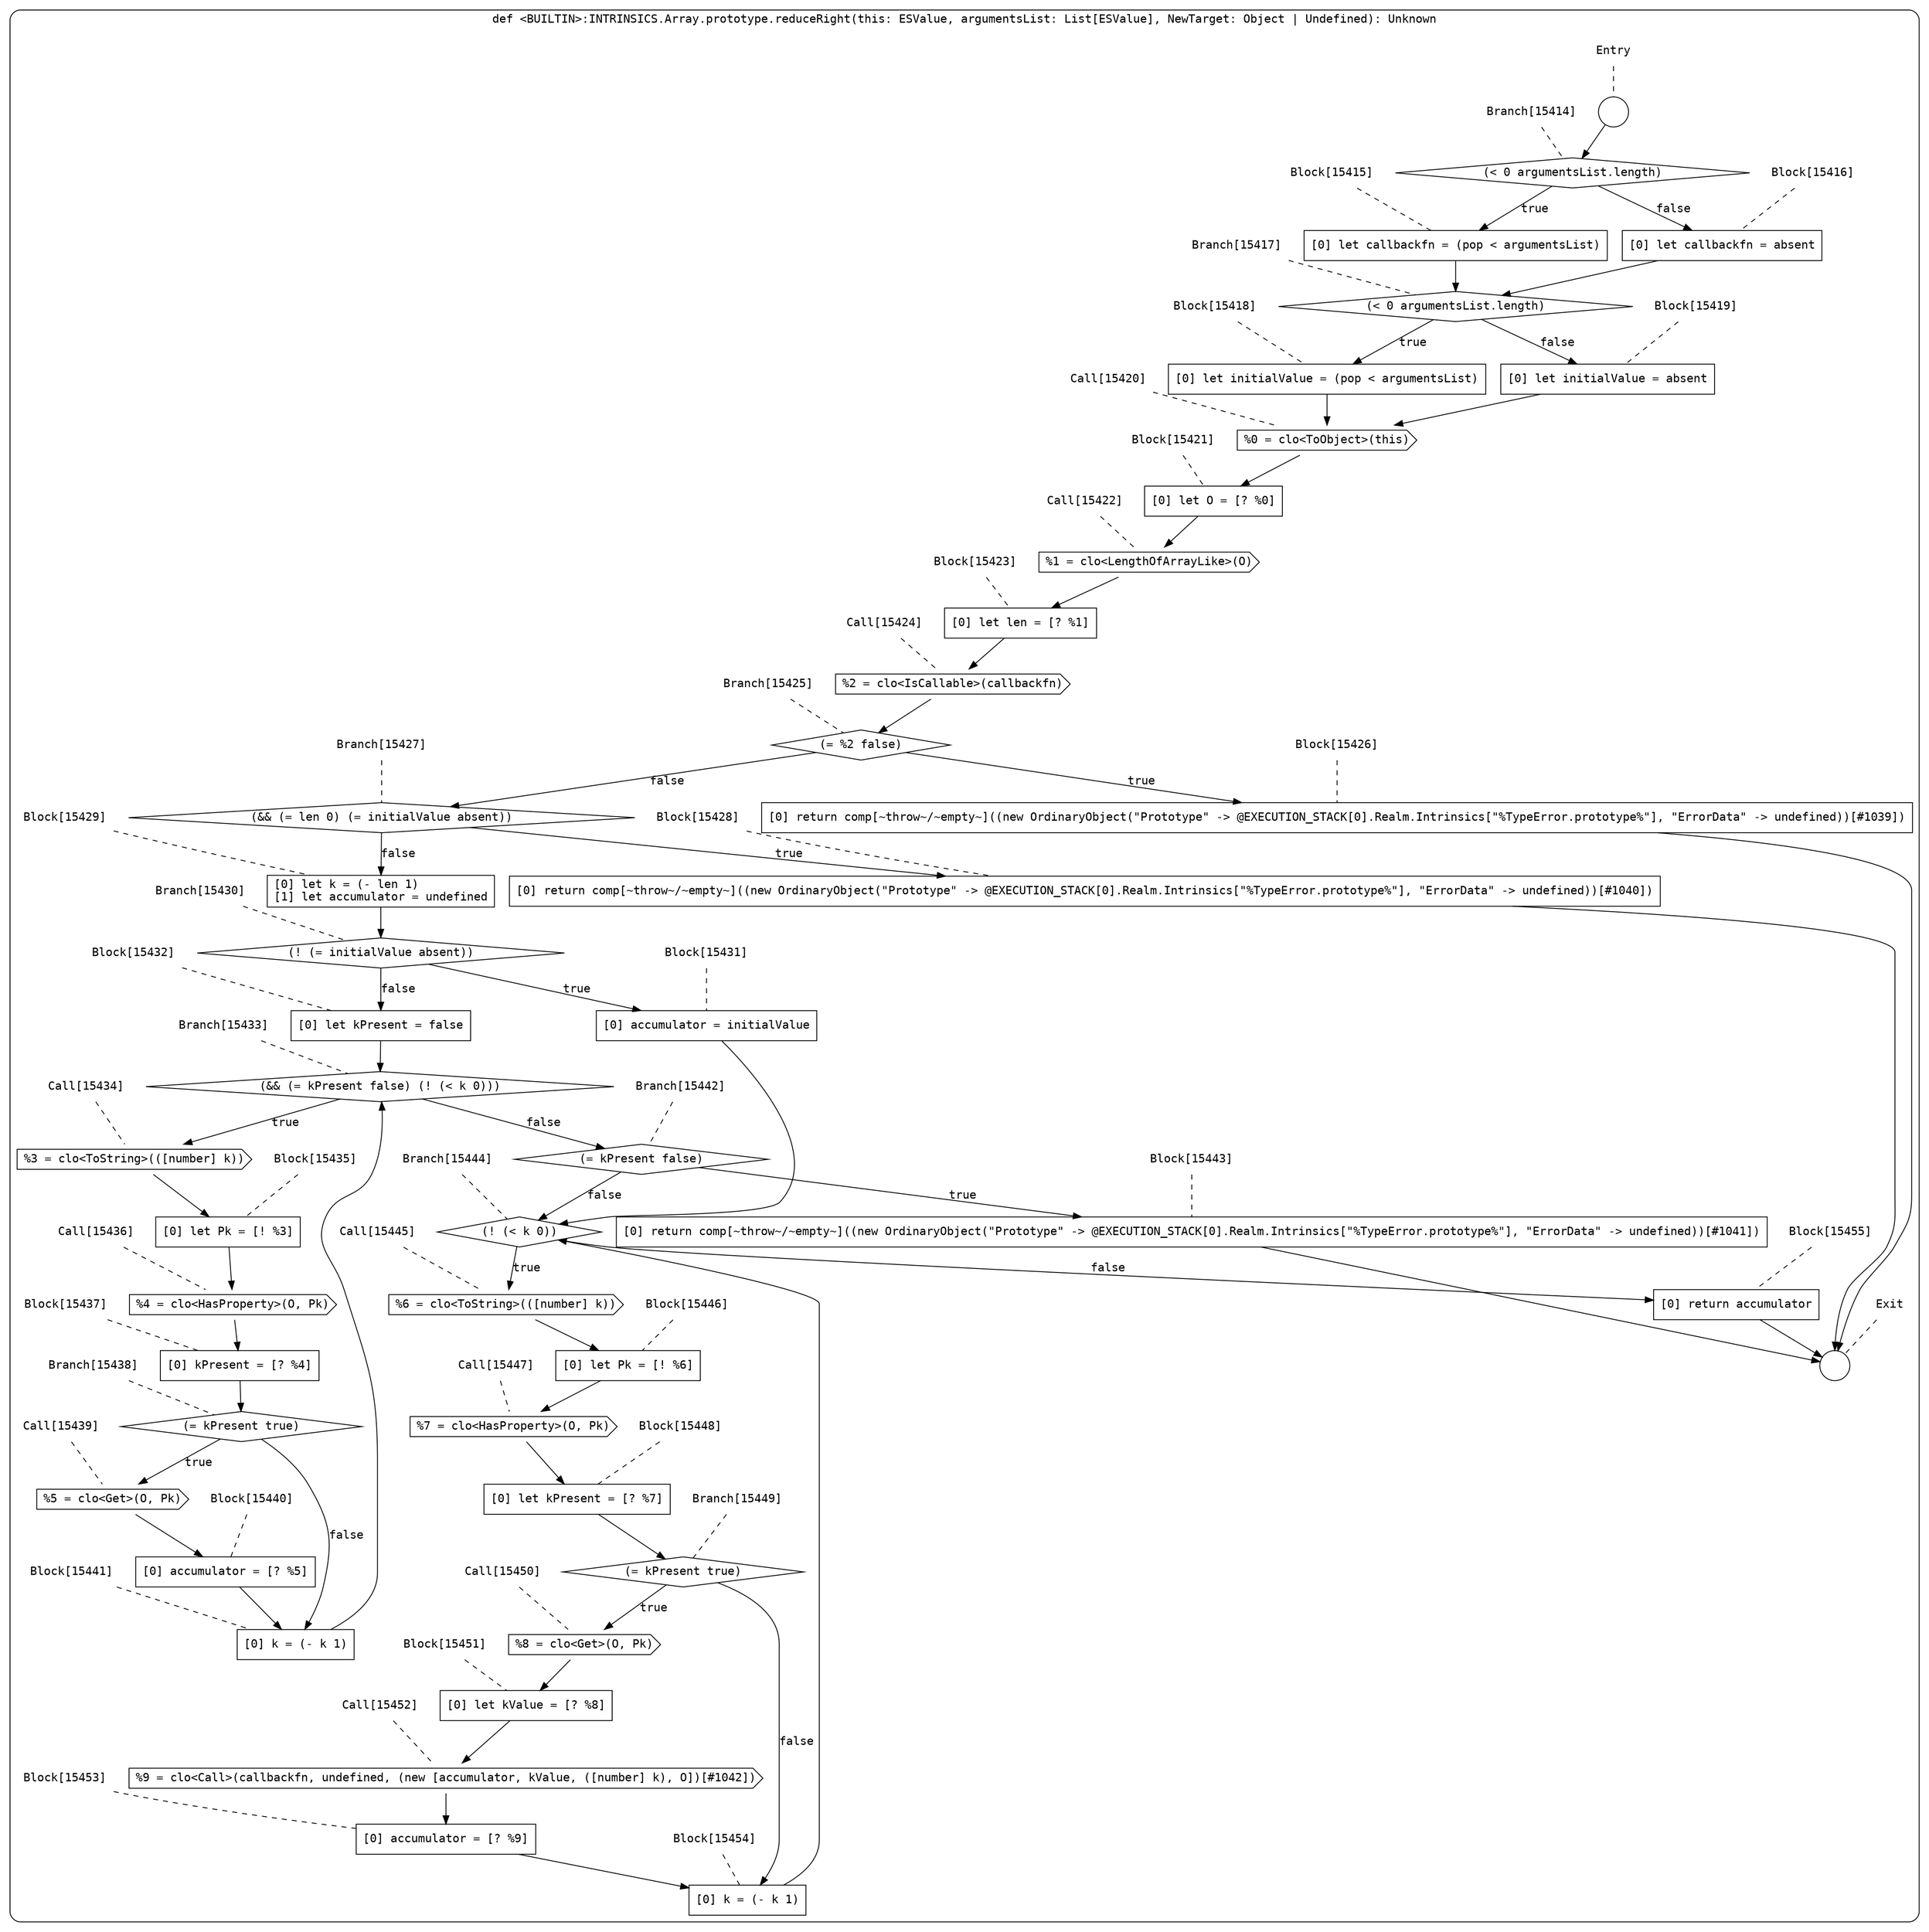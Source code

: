 digraph {
  graph [fontname = "Consolas"]
  node [fontname = "Consolas"]
  edge [fontname = "Consolas"]
  subgraph cluster2367 {
    label = "def <BUILTIN>:INTRINSICS.Array.prototype.reduceRight(this: ESValue, argumentsList: List[ESValue], NewTarget: Object | Undefined): Unknown"
    style = rounded
    cluster2367_entry_name [shape=none, label=<<font color="black">Entry</font>>]
    cluster2367_entry_name -> cluster2367_entry [arrowhead=none, color="black", style=dashed]
    cluster2367_entry [shape=circle label=" " color="black" fillcolor="white" style=filled]
    cluster2367_entry -> node15414 [color="black"]
    cluster2367_exit_name [shape=none, label=<<font color="black">Exit</font>>]
    cluster2367_exit_name -> cluster2367_exit [arrowhead=none, color="black", style=dashed]
    cluster2367_exit [shape=circle label=" " color="black" fillcolor="white" style=filled]
    node15414_name [shape=none, label=<<font color="black">Branch[15414]</font>>]
    node15414_name -> node15414 [arrowhead=none, color="black", style=dashed]
    node15414 [shape=diamond, label=<<font color="black">(&lt; 0 argumentsList.length)</font>> color="black" fillcolor="white", style=filled]
    node15414 -> node15415 [label=<<font color="black">true</font>> color="black"]
    node15414 -> node15416 [label=<<font color="black">false</font>> color="black"]
    node15415_name [shape=none, label=<<font color="black">Block[15415]</font>>]
    node15415_name -> node15415 [arrowhead=none, color="black", style=dashed]
    node15415 [shape=box, label=<<font color="black">[0] let callbackfn = (pop &lt; argumentsList)<BR ALIGN="LEFT"/></font>> color="black" fillcolor="white", style=filled]
    node15415 -> node15417 [color="black"]
    node15416_name [shape=none, label=<<font color="black">Block[15416]</font>>]
    node15416_name -> node15416 [arrowhead=none, color="black", style=dashed]
    node15416 [shape=box, label=<<font color="black">[0] let callbackfn = absent<BR ALIGN="LEFT"/></font>> color="black" fillcolor="white", style=filled]
    node15416 -> node15417 [color="black"]
    node15417_name [shape=none, label=<<font color="black">Branch[15417]</font>>]
    node15417_name -> node15417 [arrowhead=none, color="black", style=dashed]
    node15417 [shape=diamond, label=<<font color="black">(&lt; 0 argumentsList.length)</font>> color="black" fillcolor="white", style=filled]
    node15417 -> node15418 [label=<<font color="black">true</font>> color="black"]
    node15417 -> node15419 [label=<<font color="black">false</font>> color="black"]
    node15418_name [shape=none, label=<<font color="black">Block[15418]</font>>]
    node15418_name -> node15418 [arrowhead=none, color="black", style=dashed]
    node15418 [shape=box, label=<<font color="black">[0] let initialValue = (pop &lt; argumentsList)<BR ALIGN="LEFT"/></font>> color="black" fillcolor="white", style=filled]
    node15418 -> node15420 [color="black"]
    node15419_name [shape=none, label=<<font color="black">Block[15419]</font>>]
    node15419_name -> node15419 [arrowhead=none, color="black", style=dashed]
    node15419 [shape=box, label=<<font color="black">[0] let initialValue = absent<BR ALIGN="LEFT"/></font>> color="black" fillcolor="white", style=filled]
    node15419 -> node15420 [color="black"]
    node15420_name [shape=none, label=<<font color="black">Call[15420]</font>>]
    node15420_name -> node15420 [arrowhead=none, color="black", style=dashed]
    node15420 [shape=cds, label=<<font color="black">%0 = clo&lt;ToObject&gt;(this)</font>> color="black" fillcolor="white", style=filled]
    node15420 -> node15421 [color="black"]
    node15421_name [shape=none, label=<<font color="black">Block[15421]</font>>]
    node15421_name -> node15421 [arrowhead=none, color="black", style=dashed]
    node15421 [shape=box, label=<<font color="black">[0] let O = [? %0]<BR ALIGN="LEFT"/></font>> color="black" fillcolor="white", style=filled]
    node15421 -> node15422 [color="black"]
    node15422_name [shape=none, label=<<font color="black">Call[15422]</font>>]
    node15422_name -> node15422 [arrowhead=none, color="black", style=dashed]
    node15422 [shape=cds, label=<<font color="black">%1 = clo&lt;LengthOfArrayLike&gt;(O)</font>> color="black" fillcolor="white", style=filled]
    node15422 -> node15423 [color="black"]
    node15423_name [shape=none, label=<<font color="black">Block[15423]</font>>]
    node15423_name -> node15423 [arrowhead=none, color="black", style=dashed]
    node15423 [shape=box, label=<<font color="black">[0] let len = [? %1]<BR ALIGN="LEFT"/></font>> color="black" fillcolor="white", style=filled]
    node15423 -> node15424 [color="black"]
    node15424_name [shape=none, label=<<font color="black">Call[15424]</font>>]
    node15424_name -> node15424 [arrowhead=none, color="black", style=dashed]
    node15424 [shape=cds, label=<<font color="black">%2 = clo&lt;IsCallable&gt;(callbackfn)</font>> color="black" fillcolor="white", style=filled]
    node15424 -> node15425 [color="black"]
    node15425_name [shape=none, label=<<font color="black">Branch[15425]</font>>]
    node15425_name -> node15425 [arrowhead=none, color="black", style=dashed]
    node15425 [shape=diamond, label=<<font color="black">(= %2 false)</font>> color="black" fillcolor="white", style=filled]
    node15425 -> node15426 [label=<<font color="black">true</font>> color="black"]
    node15425 -> node15427 [label=<<font color="black">false</font>> color="black"]
    node15426_name [shape=none, label=<<font color="black">Block[15426]</font>>]
    node15426_name -> node15426 [arrowhead=none, color="black", style=dashed]
    node15426 [shape=box, label=<<font color="black">[0] return comp[~throw~/~empty~]((new OrdinaryObject(&quot;Prototype&quot; -&gt; @EXECUTION_STACK[0].Realm.Intrinsics[&quot;%TypeError.prototype%&quot;], &quot;ErrorData&quot; -&gt; undefined))[#1039])<BR ALIGN="LEFT"/></font>> color="black" fillcolor="white", style=filled]
    node15426 -> cluster2367_exit [color="black"]
    node15427_name [shape=none, label=<<font color="black">Branch[15427]</font>>]
    node15427_name -> node15427 [arrowhead=none, color="black", style=dashed]
    node15427 [shape=diamond, label=<<font color="black">(&amp;&amp; (= len 0) (= initialValue absent))</font>> color="black" fillcolor="white", style=filled]
    node15427 -> node15428 [label=<<font color="black">true</font>> color="black"]
    node15427 -> node15429 [label=<<font color="black">false</font>> color="black"]
    node15428_name [shape=none, label=<<font color="black">Block[15428]</font>>]
    node15428_name -> node15428 [arrowhead=none, color="black", style=dashed]
    node15428 [shape=box, label=<<font color="black">[0] return comp[~throw~/~empty~]((new OrdinaryObject(&quot;Prototype&quot; -&gt; @EXECUTION_STACK[0].Realm.Intrinsics[&quot;%TypeError.prototype%&quot;], &quot;ErrorData&quot; -&gt; undefined))[#1040])<BR ALIGN="LEFT"/></font>> color="black" fillcolor="white", style=filled]
    node15428 -> cluster2367_exit [color="black"]
    node15429_name [shape=none, label=<<font color="black">Block[15429]</font>>]
    node15429_name -> node15429 [arrowhead=none, color="black", style=dashed]
    node15429 [shape=box, label=<<font color="black">[0] let k = (- len 1)<BR ALIGN="LEFT"/>[1] let accumulator = undefined<BR ALIGN="LEFT"/></font>> color="black" fillcolor="white", style=filled]
    node15429 -> node15430 [color="black"]
    node15430_name [shape=none, label=<<font color="black">Branch[15430]</font>>]
    node15430_name -> node15430 [arrowhead=none, color="black", style=dashed]
    node15430 [shape=diamond, label=<<font color="black">(! (= initialValue absent))</font>> color="black" fillcolor="white", style=filled]
    node15430 -> node15431 [label=<<font color="black">true</font>> color="black"]
    node15430 -> node15432 [label=<<font color="black">false</font>> color="black"]
    node15431_name [shape=none, label=<<font color="black">Block[15431]</font>>]
    node15431_name -> node15431 [arrowhead=none, color="black", style=dashed]
    node15431 [shape=box, label=<<font color="black">[0] accumulator = initialValue<BR ALIGN="LEFT"/></font>> color="black" fillcolor="white", style=filled]
    node15431 -> node15444 [color="black"]
    node15432_name [shape=none, label=<<font color="black">Block[15432]</font>>]
    node15432_name -> node15432 [arrowhead=none, color="black", style=dashed]
    node15432 [shape=box, label=<<font color="black">[0] let kPresent = false<BR ALIGN="LEFT"/></font>> color="black" fillcolor="white", style=filled]
    node15432 -> node15433 [color="black"]
    node15444_name [shape=none, label=<<font color="black">Branch[15444]</font>>]
    node15444_name -> node15444 [arrowhead=none, color="black", style=dashed]
    node15444 [shape=diamond, label=<<font color="black">(! (&lt; k 0))</font>> color="black" fillcolor="white", style=filled]
    node15444 -> node15445 [label=<<font color="black">true</font>> color="black"]
    node15444 -> node15455 [label=<<font color="black">false</font>> color="black"]
    node15433_name [shape=none, label=<<font color="black">Branch[15433]</font>>]
    node15433_name -> node15433 [arrowhead=none, color="black", style=dashed]
    node15433 [shape=diamond, label=<<font color="black">(&amp;&amp; (= kPresent false) (! (&lt; k 0)))</font>> color="black" fillcolor="white", style=filled]
    node15433 -> node15434 [label=<<font color="black">true</font>> color="black"]
    node15433 -> node15442 [label=<<font color="black">false</font>> color="black"]
    node15445_name [shape=none, label=<<font color="black">Call[15445]</font>>]
    node15445_name -> node15445 [arrowhead=none, color="black", style=dashed]
    node15445 [shape=cds, label=<<font color="black">%6 = clo&lt;ToString&gt;(([number] k))</font>> color="black" fillcolor="white", style=filled]
    node15445 -> node15446 [color="black"]
    node15455_name [shape=none, label=<<font color="black">Block[15455]</font>>]
    node15455_name -> node15455 [arrowhead=none, color="black", style=dashed]
    node15455 [shape=box, label=<<font color="black">[0] return accumulator<BR ALIGN="LEFT"/></font>> color="black" fillcolor="white", style=filled]
    node15455 -> cluster2367_exit [color="black"]
    node15434_name [shape=none, label=<<font color="black">Call[15434]</font>>]
    node15434_name -> node15434 [arrowhead=none, color="black", style=dashed]
    node15434 [shape=cds, label=<<font color="black">%3 = clo&lt;ToString&gt;(([number] k))</font>> color="black" fillcolor="white", style=filled]
    node15434 -> node15435 [color="black"]
    node15442_name [shape=none, label=<<font color="black">Branch[15442]</font>>]
    node15442_name -> node15442 [arrowhead=none, color="black", style=dashed]
    node15442 [shape=diamond, label=<<font color="black">(= kPresent false)</font>> color="black" fillcolor="white", style=filled]
    node15442 -> node15443 [label=<<font color="black">true</font>> color="black"]
    node15442 -> node15444 [label=<<font color="black">false</font>> color="black"]
    node15446_name [shape=none, label=<<font color="black">Block[15446]</font>>]
    node15446_name -> node15446 [arrowhead=none, color="black", style=dashed]
    node15446 [shape=box, label=<<font color="black">[0] let Pk = [! %6]<BR ALIGN="LEFT"/></font>> color="black" fillcolor="white", style=filled]
    node15446 -> node15447 [color="black"]
    node15435_name [shape=none, label=<<font color="black">Block[15435]</font>>]
    node15435_name -> node15435 [arrowhead=none, color="black", style=dashed]
    node15435 [shape=box, label=<<font color="black">[0] let Pk = [! %3]<BR ALIGN="LEFT"/></font>> color="black" fillcolor="white", style=filled]
    node15435 -> node15436 [color="black"]
    node15443_name [shape=none, label=<<font color="black">Block[15443]</font>>]
    node15443_name -> node15443 [arrowhead=none, color="black", style=dashed]
    node15443 [shape=box, label=<<font color="black">[0] return comp[~throw~/~empty~]((new OrdinaryObject(&quot;Prototype&quot; -&gt; @EXECUTION_STACK[0].Realm.Intrinsics[&quot;%TypeError.prototype%&quot;], &quot;ErrorData&quot; -&gt; undefined))[#1041])<BR ALIGN="LEFT"/></font>> color="black" fillcolor="white", style=filled]
    node15443 -> cluster2367_exit [color="black"]
    node15447_name [shape=none, label=<<font color="black">Call[15447]</font>>]
    node15447_name -> node15447 [arrowhead=none, color="black", style=dashed]
    node15447 [shape=cds, label=<<font color="black">%7 = clo&lt;HasProperty&gt;(O, Pk)</font>> color="black" fillcolor="white", style=filled]
    node15447 -> node15448 [color="black"]
    node15436_name [shape=none, label=<<font color="black">Call[15436]</font>>]
    node15436_name -> node15436 [arrowhead=none, color="black", style=dashed]
    node15436 [shape=cds, label=<<font color="black">%4 = clo&lt;HasProperty&gt;(O, Pk)</font>> color="black" fillcolor="white", style=filled]
    node15436 -> node15437 [color="black"]
    node15448_name [shape=none, label=<<font color="black">Block[15448]</font>>]
    node15448_name -> node15448 [arrowhead=none, color="black", style=dashed]
    node15448 [shape=box, label=<<font color="black">[0] let kPresent = [? %7]<BR ALIGN="LEFT"/></font>> color="black" fillcolor="white", style=filled]
    node15448 -> node15449 [color="black"]
    node15437_name [shape=none, label=<<font color="black">Block[15437]</font>>]
    node15437_name -> node15437 [arrowhead=none, color="black", style=dashed]
    node15437 [shape=box, label=<<font color="black">[0] kPresent = [? %4]<BR ALIGN="LEFT"/></font>> color="black" fillcolor="white", style=filled]
    node15437 -> node15438 [color="black"]
    node15449_name [shape=none, label=<<font color="black">Branch[15449]</font>>]
    node15449_name -> node15449 [arrowhead=none, color="black", style=dashed]
    node15449 [shape=diamond, label=<<font color="black">(= kPresent true)</font>> color="black" fillcolor="white", style=filled]
    node15449 -> node15450 [label=<<font color="black">true</font>> color="black"]
    node15449 -> node15454 [label=<<font color="black">false</font>> color="black"]
    node15438_name [shape=none, label=<<font color="black">Branch[15438]</font>>]
    node15438_name -> node15438 [arrowhead=none, color="black", style=dashed]
    node15438 [shape=diamond, label=<<font color="black">(= kPresent true)</font>> color="black" fillcolor="white", style=filled]
    node15438 -> node15439 [label=<<font color="black">true</font>> color="black"]
    node15438 -> node15441 [label=<<font color="black">false</font>> color="black"]
    node15450_name [shape=none, label=<<font color="black">Call[15450]</font>>]
    node15450_name -> node15450 [arrowhead=none, color="black", style=dashed]
    node15450 [shape=cds, label=<<font color="black">%8 = clo&lt;Get&gt;(O, Pk)</font>> color="black" fillcolor="white", style=filled]
    node15450 -> node15451 [color="black"]
    node15454_name [shape=none, label=<<font color="black">Block[15454]</font>>]
    node15454_name -> node15454 [arrowhead=none, color="black", style=dashed]
    node15454 [shape=box, label=<<font color="black">[0] k = (- k 1)<BR ALIGN="LEFT"/></font>> color="black" fillcolor="white", style=filled]
    node15454 -> node15444 [color="black"]
    node15439_name [shape=none, label=<<font color="black">Call[15439]</font>>]
    node15439_name -> node15439 [arrowhead=none, color="black", style=dashed]
    node15439 [shape=cds, label=<<font color="black">%5 = clo&lt;Get&gt;(O, Pk)</font>> color="black" fillcolor="white", style=filled]
    node15439 -> node15440 [color="black"]
    node15441_name [shape=none, label=<<font color="black">Block[15441]</font>>]
    node15441_name -> node15441 [arrowhead=none, color="black", style=dashed]
    node15441 [shape=box, label=<<font color="black">[0] k = (- k 1)<BR ALIGN="LEFT"/></font>> color="black" fillcolor="white", style=filled]
    node15441 -> node15433 [color="black"]
    node15451_name [shape=none, label=<<font color="black">Block[15451]</font>>]
    node15451_name -> node15451 [arrowhead=none, color="black", style=dashed]
    node15451 [shape=box, label=<<font color="black">[0] let kValue = [? %8]<BR ALIGN="LEFT"/></font>> color="black" fillcolor="white", style=filled]
    node15451 -> node15452 [color="black"]
    node15440_name [shape=none, label=<<font color="black">Block[15440]</font>>]
    node15440_name -> node15440 [arrowhead=none, color="black", style=dashed]
    node15440 [shape=box, label=<<font color="black">[0] accumulator = [? %5]<BR ALIGN="LEFT"/></font>> color="black" fillcolor="white", style=filled]
    node15440 -> node15441 [color="black"]
    node15452_name [shape=none, label=<<font color="black">Call[15452]</font>>]
    node15452_name -> node15452 [arrowhead=none, color="black", style=dashed]
    node15452 [shape=cds, label=<<font color="black">%9 = clo&lt;Call&gt;(callbackfn, undefined, (new [accumulator, kValue, ([number] k), O])[#1042])</font>> color="black" fillcolor="white", style=filled]
    node15452 -> node15453 [color="black"]
    node15453_name [shape=none, label=<<font color="black">Block[15453]</font>>]
    node15453_name -> node15453 [arrowhead=none, color="black", style=dashed]
    node15453 [shape=box, label=<<font color="black">[0] accumulator = [? %9]<BR ALIGN="LEFT"/></font>> color="black" fillcolor="white", style=filled]
    node15453 -> node15454 [color="black"]
  }
}
